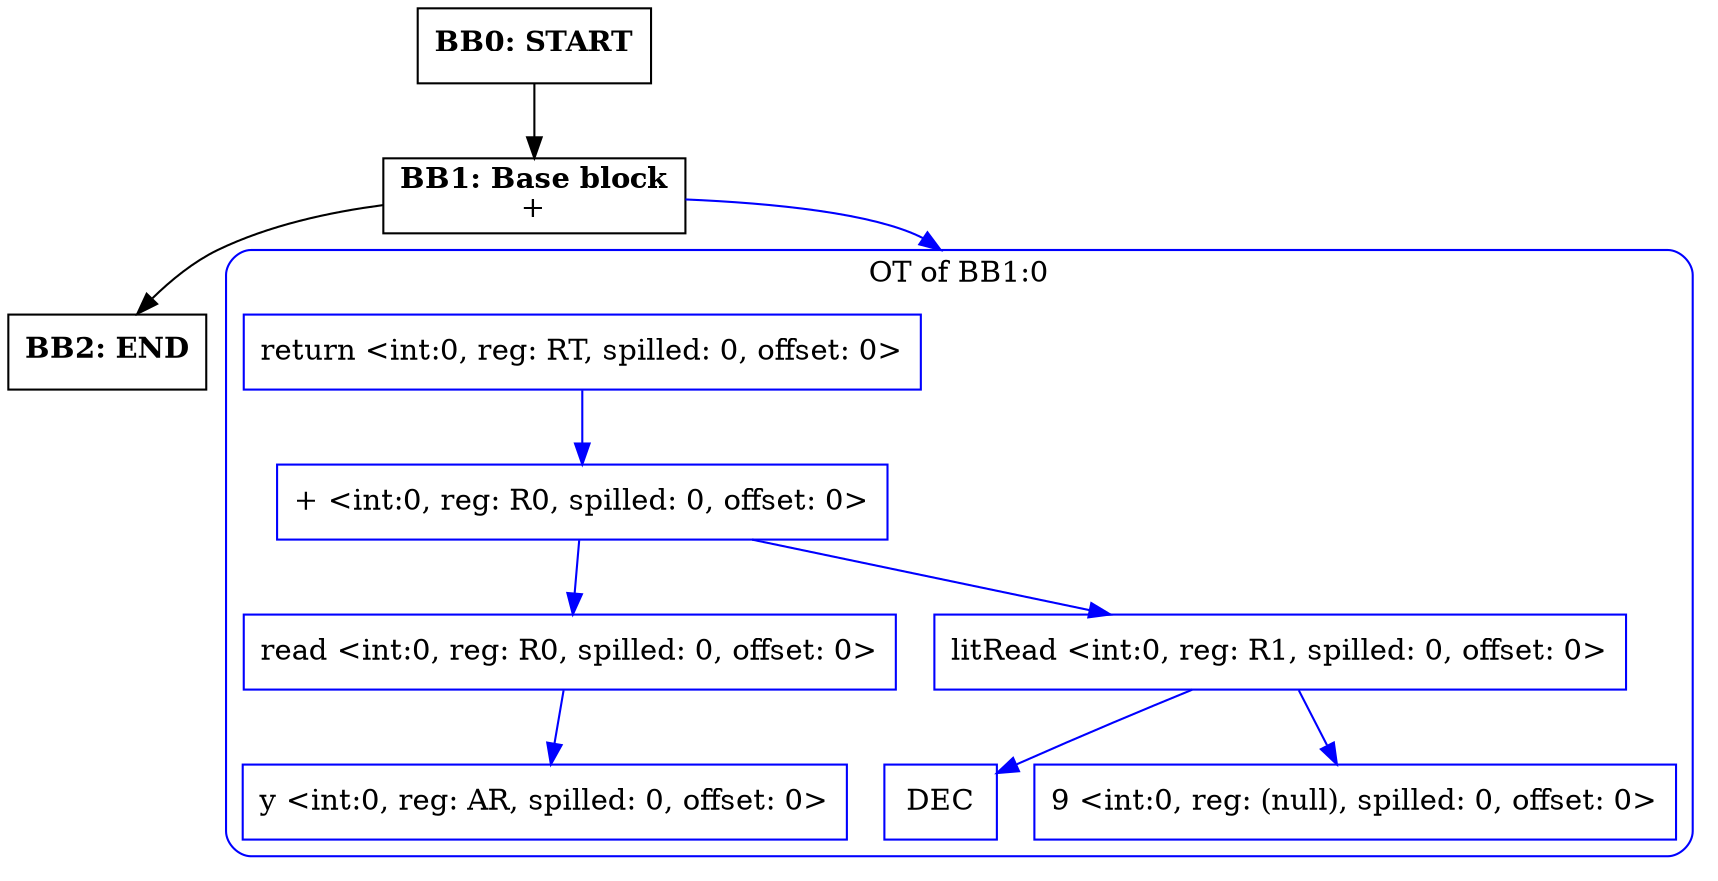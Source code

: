 digraph CFG {
    compound=true;
    graph [splines=true];
    node [shape=rectangle];

    BB2 [label=<<B>BB2: END</B><BR ALIGN="CENTER"/>>];
    BB1 [label=<<B>BB1: Base block</B><BR ALIGN="CENTER"/>+<BR ALIGN="CENTER"/>>];
    subgraph cluster_instruction0 {
        label = "OT of BB1:0";
        style=rounded;
        color=blue;
        entry0 [shape=point, style=invis];
        node0 [label="return <int:0, reg: RT, spilled: 0, offset: 0>", color=blue];
        node1 [label="+ <int:0, reg: R0, spilled: 0, offset: 0>", color=blue];
        node2 [label="read <int:0, reg: R0, spilled: 0, offset: 0>", color=blue];
        node3 [label="y <int:0, reg: AR, spilled: 0, offset: 0>", color=blue];
        node2 -> node3[color=blue];
        node1 -> node2[color=blue];
        node4 [label="litRead <int:0, reg: R1, spilled: 0, offset: 0>", color=blue];
        node5 [label="DEC", color=blue];
        node4 -> node5[color=blue];
        node6 [label="9 <int:0, reg: (null), spilled: 0, offset: 0>", color=blue];
        node4 -> node6[color=blue];
        node1 -> node4[color=blue];
        node0 -> node1[color=blue];
    }
    BB1 -> entry0 [lhead=cluster_instruction0, color=blue];
    BB0 [label=<<B>BB0: START</B><BR ALIGN="CENTER"/>>];

    BB1 -> BB2;
    BB0 -> BB1;
}
